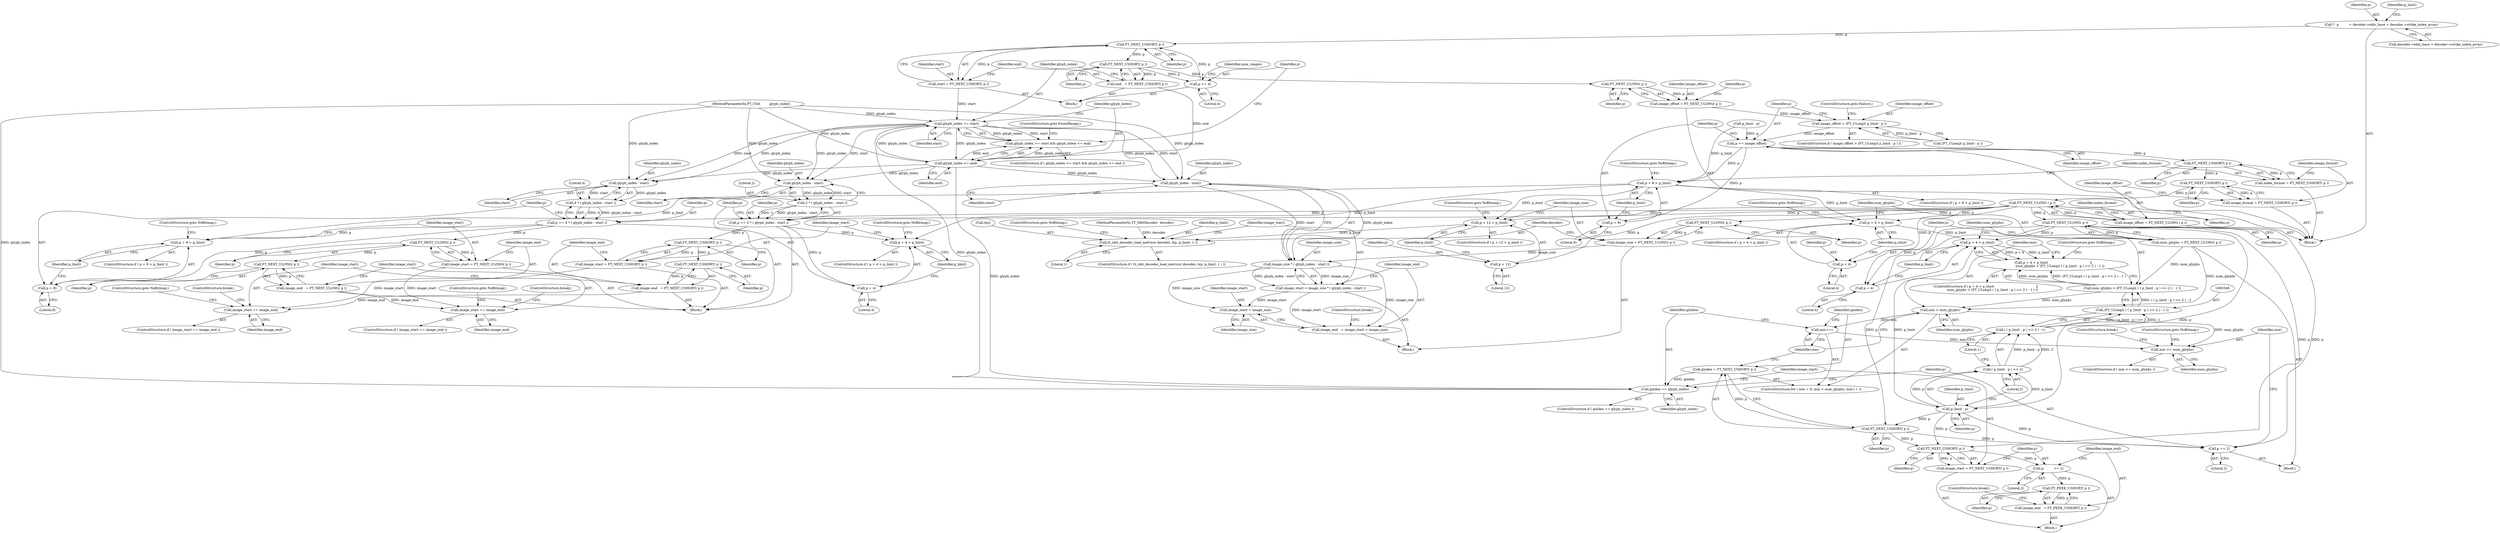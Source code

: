 digraph "0_savannah_f0292bb9920aa1dbfed5f53861e7c7a89b35833a@integer" {
"1000120" [label="(Call,*  p          = decoder->eblc_base + decoder->strike_index_array)"];
"1000163" [label="(Call,FT_NEXT_USHORT( p ))"];
"1000161" [label="(Call,start = FT_NEXT_USHORT( p ))"];
"1000171" [label="(Call,glyph_index >= start)"];
"1000170" [label="(Call,glyph_index >= start && glyph_index <= end)"];
"1000174" [label="(Call,glyph_index <= end)"];
"1000235" [label="(Call,glyph_index - start)"];
"1000233" [label="(Call,4 * ( glyph_index - start ))"];
"1000231" [label="(Call,p += 4 * ( glyph_index - start ))"];
"1000239" [label="(Call,p + 8 > p_limit)"];
"1000240" [label="(Call,p + 8)"];
"1000247" [label="(Call,FT_NEXT_ULONG( p ))"];
"1000245" [label="(Call,image_start = FT_NEXT_ULONG( p ))"];
"1000254" [label="(Call,image_start == image_end)"];
"1000251" [label="(Call,FT_NEXT_ULONG( p ))"];
"1000249" [label="(Call,image_end   = FT_NEXT_ULONG( p ))"];
"1000285" [label="(Call,glyph_index - start)"];
"1000283" [label="(Call,image_size * ( glyph_index - start ))"];
"1000281" [label="(Call,image_start = image_size * ( glyph_index - start ))"];
"1000288" [label="(Call,image_end   = image_start + image_size)"];
"1000290" [label="(Call,image_start + image_size)"];
"1000299" [label="(Call,glyph_index - start)"];
"1000297" [label="(Call,2 * ( glyph_index - start ))"];
"1000295" [label="(Call,p += 2 * ( glyph_index - start ))"];
"1000303" [label="(Call,p + 4 > p_limit)"];
"1000304" [label="(Call,p + 4)"];
"1000311" [label="(Call,FT_NEXT_USHORT( p ))"];
"1000309" [label="(Call,image_start = FT_NEXT_USHORT( p ))"];
"1000318" [label="(Call,image_start == image_end)"];
"1000315" [label="(Call,FT_NEXT_USHORT( p ))"];
"1000313" [label="(Call,image_end   = FT_NEXT_USHORT( p ))"];
"1000372" [label="(Call,gindex == glyph_index)"];
"1000167" [label="(Call,FT_NEXT_USHORT( p ))"];
"1000165" [label="(Call,end   = FT_NEXT_USHORT( p ))"];
"1000178" [label="(Call,p += 4)"];
"1000185" [label="(Call,FT_NEXT_ULONG( p ))"];
"1000183" [label="(Call,image_offset = FT_NEXT_ULONG( p ))"];
"1000197" [label="(Call,image_offset > (FT_ULong)( p_limit - p ))"];
"1000205" [label="(Call,p += image_offset)"];
"1000209" [label="(Call,p + 8 > p_limit)"];
"1000263" [label="(Call,p + 12 > p_limit)"];
"1000274" [label="(Call,tt_sbit_decoder_load_metrics( decoder, &p, p_limit, 1 ))"];
"1000328" [label="(Call,p + 4 > p_limit)"];
"1000340" [label="(Call,p + 4 > p_limit)"];
"1000339" [label="(Call,p + 4 > p_limit                                         ||\n             num_glyphs > (FT_ULong)( ( ( p_limit - p ) >> 2 ) - 1 ))"];
"1000351" [label="(Call,p_limit - p)"];
"1000350" [label="(Call,( p_limit - p ) >> 2)"];
"1000349" [label="(Call,( ( p_limit - p ) >> 2 ) - 1)"];
"1000347" [label="(Call,(FT_ULong)( ( ( p_limit - p ) >> 2 ) - 1 ))"];
"1000345" [label="(Call,num_glyphs > (FT_ULong)( ( ( p_limit - p ) >> 2 ) - 1 ))"];
"1000361" [label="(Call,mm < num_glyphs)"];
"1000364" [label="(Call,mm++)"];
"1000392" [label="(Call,mm >= num_glyphs)"];
"1000369" [label="(Call,FT_NEXT_USHORT( p ))"];
"1000367" [label="(Call,gindex = FT_NEXT_USHORT( p ))"];
"1000378" [label="(Call,FT_NEXT_USHORT( p ))"];
"1000376" [label="(Call,image_start = FT_NEXT_USHORT( p ))"];
"1000380" [label="(Call,p          += 2)"];
"1000385" [label="(Call,FT_PEEK_USHORT( p ))"];
"1000383" [label="(Call,image_end   = FT_PEEK_USHORT( p ))"];
"1000388" [label="(Call,p += 2)"];
"1000210" [label="(Call,p + 8)"];
"1000217" [label="(Call,FT_NEXT_USHORT( p ))"];
"1000215" [label="(Call,index_format = FT_NEXT_USHORT( p ))"];
"1000221" [label="(Call,FT_NEXT_USHORT( p ))"];
"1000219" [label="(Call,image_format = FT_NEXT_USHORT( p ))"];
"1000225" [label="(Call,FT_NEXT_ULONG ( p ))"];
"1000223" [label="(Call,image_offset = FT_NEXT_ULONG ( p ))"];
"1000264" [label="(Call,p + 12)"];
"1000271" [label="(Call,FT_NEXT_ULONG( p ))"];
"1000269" [label="(Call,image_size = FT_NEXT_ULONG( p ))"];
"1000329" [label="(Call,p + 4)"];
"1000336" [label="(Call,FT_NEXT_ULONG( p ))"];
"1000334" [label="(Call,num_glyphs = FT_NEXT_ULONG( p ))"];
"1000341" [label="(Call,p + 4)"];
"1000334" [label="(Call,num_glyphs = FT_NEXT_ULONG( p ))"];
"1000219" [label="(Call,image_format = FT_NEXT_USHORT( p ))"];
"1000253" [label="(ControlStructure,if ( image_start == image_end ))"];
"1000389" [label="(Identifier,p)"];
"1000264" [label="(Call,p + 12)"];
"1000211" [label="(Identifier,p)"];
"1000246" [label="(Identifier,image_start)"];
"1000336" [label="(Call,FT_NEXT_ULONG( p ))"];
"1000251" [label="(Call,FT_NEXT_ULONG( p ))"];
"1000243" [label="(Identifier,p_limit)"];
"1000293" [label="(ControlStructure,break;)"];
"1000339" [label="(Call,p + 4 > p_limit                                         ||\n             num_glyphs > (FT_ULong)( ( ( p_limit - p ) >> 2 ) - 1 ))"];
"1000216" [label="(Identifier,index_format)"];
"1000160" [label="(Block,)"];
"1000208" [label="(ControlStructure,if ( p + 8 > p_limit ))"];
"1000298" [label="(Literal,2)"];
"1000392" [label="(Call,mm >= num_glyphs)"];
"1000333" [label="(ControlStructure,goto NoBitmap;)"];
"1000167" [label="(Call,FT_NEXT_USHORT( p ))"];
"1000201" [label="(Call,p_limit - p)"];
"1000263" [label="(Call,p + 12 > p_limit)"];
"1000324" [label="(Block,)"];
"1000224" [label="(Identifier,image_offset)"];
"1000210" [label="(Call,p + 8)"];
"1000309" [label="(Call,image_start = FT_NEXT_USHORT( p ))"];
"1000296" [label="(Identifier,p)"];
"1000371" [label="(ControlStructure,if ( gindex == glyph_index ))"];
"1000289" [label="(Identifier,image_end)"];
"1000270" [label="(Identifier,image_size)"];
"1000346" [label="(Identifier,num_glyphs)"];
"1000390" [label="(Literal,2)"];
"1000174" [label="(Call,glyph_index <= end)"];
"1000315" [label="(Call,FT_NEXT_USHORT( p ))"];
"1000378" [label="(Call,FT_NEXT_USHORT( p ))"];
"1000302" [label="(ControlStructure,if ( p + 4 > p_limit ))"];
"1000284" [label="(Identifier,image_size)"];
"1000209" [label="(Call,p + 8 > p_limit)"];
"1000332" [label="(Identifier,p_limit)"];
"1000272" [label="(Identifier,p)"];
"1000177" [label="(ControlStructure,goto FoundRange;)"];
"1000231" [label="(Call,p += 4 * ( glyph_index - start ))"];
"1000225" [label="(Call,FT_NEXT_ULONG ( p ))"];
"1000285" [label="(Call,glyph_index - start)"];
"1000361" [label="(Call,mm < num_glyphs)"];
"1000331" [label="(Literal,4)"];
"1000342" [label="(Identifier,p)"];
"1000257" [label="(ControlStructure,goto NoBitmap;)"];
"1000343" [label="(Literal,4)"];
"1000338" [label="(ControlStructure,if ( p + 4 > p_limit                                         ||\n             num_glyphs > (FT_ULong)( ( ( p_limit - p ) >> 2 ) - 1 ) ))"];
"1000250" [label="(Identifier,image_end)"];
"1000179" [label="(Identifier,p)"];
"1000290" [label="(Call,image_start + image_size)"];
"1000357" [label="(ControlStructure,for ( mm = 0; mm < num_glyphs; mm++ ))"];
"1000306" [label="(Literal,4)"];
"1000388" [label="(Call,p += 2)"];
"1000322" [label="(ControlStructure,break;)"];
"1000291" [label="(Identifier,image_start)"];
"1000269" [label="(Call,image_size = FT_NEXT_ULONG( p ))"];
"1000118" [label="(Block,)"];
"1000369" [label="(Call,FT_NEXT_USHORT( p ))"];
"1000297" [label="(Call,2 * ( glyph_index - start ))"];
"1000311" [label="(Call,FT_NEXT_USHORT( p ))"];
"1000317" [label="(ControlStructure,if ( image_start == image_end ))"];
"1000169" [label="(ControlStructure,if ( glyph_index >= start && glyph_index <= end ))"];
"1000381" [label="(Identifier,p)"];
"1000374" [label="(Identifier,glyph_index)"];
"1000235" [label="(Call,glyph_index - start)"];
"1000387" [label="(ControlStructure,break;)"];
"1000368" [label="(Identifier,gindex)"];
"1000212" [label="(Literal,8)"];
"1000172" [label="(Identifier,glyph_index)"];
"1000345" [label="(Call,num_glyphs > (FT_ULong)( ( ( p_limit - p ) >> 2 ) - 1 ))"];
"1000120" [label="(Call,*  p          = decoder->eblc_base + decoder->strike_index_array)"];
"1000283" [label="(Call,image_size * ( glyph_index - start ))"];
"1000288" [label="(Call,image_end   = image_start + image_size)"];
"1000394" [label="(Identifier,num_glyphs)"];
"1000312" [label="(Identifier,p)"];
"1000115" [label="(MethodParameterIn,FT_UInt         glyph_index)"];
"1000276" [label="(Call,&p)"];
"1000173" [label="(Identifier,start)"];
"1000206" [label="(Identifier,p)"];
"1000226" [label="(Identifier,p)"];
"1000186" [label="(Identifier,p)"];
"1000280" [label="(ControlStructure,goto NoBitmap;)"];
"1000176" [label="(Identifier,end)"];
"1000352" [label="(Identifier,p_limit)"];
"1000301" [label="(Identifier,start)"];
"1000287" [label="(Identifier,start)"];
"1000382" [label="(Literal,2)"];
"1000166" [label="(Identifier,end)"];
"1000248" [label="(Identifier,p)"];
"1000354" [label="(Literal,2)"];
"1000370" [label="(Identifier,p)"];
"1000299" [label="(Call,glyph_index - start)"];
"1000376" [label="(Call,image_start = FT_NEXT_USHORT( p ))"];
"1000184" [label="(Identifier,image_offset)"];
"1000318" [label="(Call,image_start == image_end)"];
"1000275" [label="(Identifier,decoder)"];
"1000205" [label="(Call,p += image_offset)"];
"1000351" [label="(Call,p_limit - p)"];
"1000121" [label="(Identifier,p)"];
"1000197" [label="(Call,image_offset > (FT_ULong)( p_limit - p ))"];
"1000305" [label="(Identifier,p)"];
"1000214" [label="(ControlStructure,goto NoBitmap;)"];
"1000353" [label="(Identifier,p)"];
"1000367" [label="(Call,gindex = FT_NEXT_USHORT( p ))"];
"1000335" [label="(Identifier,num_glyphs)"];
"1000385" [label="(Call,FT_PEEK_USHORT( p ))"];
"1000314" [label="(Identifier,image_end)"];
"1000255" [label="(Identifier,image_start)"];
"1000217" [label="(Call,FT_NEXT_USHORT( p ))"];
"1000183" [label="(Call,image_offset = FT_NEXT_ULONG( p ))"];
"1000267" [label="(Identifier,p_limit)"];
"1000274" [label="(Call,tt_sbit_decoder_load_metrics( decoder, &p, p_limit, 1 ))"];
"1000232" [label="(Identifier,p)"];
"1000350" [label="(Call,( p_limit - p ) >> 2)"];
"1000271" [label="(Call,FT_NEXT_ULONG( p ))"];
"1000310" [label="(Identifier,image_start)"];
"1000254" [label="(Call,image_start == image_end)"];
"1000165" [label="(Call,end   = FT_NEXT_USHORT( p ))"];
"1000282" [label="(Identifier,image_start)"];
"1000295" [label="(Call,p += 2 * ( glyph_index - start ))"];
"1000286" [label="(Identifier,glyph_index)"];
"1000300" [label="(Identifier,glyph_index)"];
"1000320" [label="(Identifier,image_end)"];
"1000307" [label="(Identifier,p_limit)"];
"1000244" [label="(ControlStructure,goto NoBitmap;)"];
"1000159" [label="(Identifier,num_ranges)"];
"1000162" [label="(Identifier,start)"];
"1000266" [label="(Literal,12)"];
"1000328" [label="(Call,p + 4 > p_limit)"];
"1000379" [label="(Identifier,p)"];
"1000363" [label="(Identifier,num_glyphs)"];
"1000273" [label="(ControlStructure,if ( tt_sbit_decoder_load_metrics( decoder, &p, p_limit, 1 ) ))"];
"1000281" [label="(Call,image_start = image_size * ( glyph_index - start ))"];
"1000171" [label="(Call,glyph_index >= start)"];
"1000122" [label="(Call,decoder->eblc_base + decoder->strike_index_array)"];
"1000247" [label="(Call,FT_NEXT_ULONG( p ))"];
"1000380" [label="(Call,p          += 2)"];
"1000240" [label="(Call,p + 8)"];
"1000237" [label="(Identifier,start)"];
"1000303" [label="(Call,p + 4 > p_limit)"];
"1000260" [label="(Block,)"];
"1000292" [label="(Identifier,image_size)"];
"1000313" [label="(Call,image_end   = FT_NEXT_USHORT( p ))"];
"1000215" [label="(Call,index_format = FT_NEXT_USHORT( p ))"];
"1000242" [label="(Literal,8)"];
"1000252" [label="(Identifier,p)"];
"1000384" [label="(Identifier,image_end)"];
"1000308" [label="(ControlStructure,goto NoBitmap;)"];
"1000168" [label="(Identifier,p)"];
"1000222" [label="(Identifier,p)"];
"1000355" [label="(Literal,1)"];
"1000373" [label="(Identifier,gindex)"];
"1000340" [label="(Call,p + 4 > p_limit)"];
"1000344" [label="(Identifier,p_limit)"];
"1000372" [label="(Call,gindex == glyph_index)"];
"1000319" [label="(Identifier,image_start)"];
"1000327" [label="(ControlStructure,if ( p + 4 > p_limit ))"];
"1000393" [label="(Identifier,mm)"];
"1000164" [label="(Identifier,p)"];
"1000204" [label="(ControlStructure,goto Failure;)"];
"1000377" [label="(Identifier,image_start)"];
"1000396" [label="(ControlStructure,break;)"];
"1000239" [label="(Call,p + 8 > p_limit)"];
"1000221" [label="(Call,FT_NEXT_USHORT( p ))"];
"1000316" [label="(Identifier,p)"];
"1000347" [label="(Call,(FT_ULong)( ( ( p_limit - p ) >> 2 ) - 1 ))"];
"1000362" [label="(Identifier,mm)"];
"1000199" [label="(Call,(FT_ULong)( p_limit - p ))"];
"1000341" [label="(Call,p + 4)"];
"1000386" [label="(Identifier,p)"];
"1000218" [label="(Identifier,p)"];
"1000213" [label="(Identifier,p_limit)"];
"1000170" [label="(Call,glyph_index >= start && glyph_index <= end)"];
"1000175" [label="(Identifier,glyph_index)"];
"1000321" [label="(ControlStructure,goto NoBitmap;)"];
"1000161" [label="(Call,start = FT_NEXT_USHORT( p ))"];
"1000207" [label="(Identifier,image_offset)"];
"1000163" [label="(Call,FT_NEXT_USHORT( p ))"];
"1000114" [label="(MethodParameterIn,TT_SBitDecoder  decoder)"];
"1000265" [label="(Identifier,p)"];
"1000245" [label="(Call,image_start = FT_NEXT_ULONG( p ))"];
"1000268" [label="(ControlStructure,goto NoBitmap;)"];
"1000349" [label="(Call,( ( p_limit - p ) >> 2 ) - 1)"];
"1000356" [label="(ControlStructure,goto NoBitmap;)"];
"1000258" [label="(ControlStructure,break;)"];
"1000262" [label="(ControlStructure,if ( p + 12 > p_limit ))"];
"1000364" [label="(Call,mm++)"];
"1000395" [label="(ControlStructure,goto NoBitmap;)"];
"1000180" [label="(Literal,4)"];
"1000256" [label="(Identifier,image_end)"];
"1000241" [label="(Identifier,p)"];
"1000220" [label="(Identifier,image_format)"];
"1000185" [label="(Call,FT_NEXT_ULONG( p ))"];
"1000236" [label="(Identifier,glyph_index)"];
"1000198" [label="(Identifier,image_offset)"];
"1000233" [label="(Call,4 * ( glyph_index - start ))"];
"1000391" [label="(ControlStructure,if ( mm >= num_glyphs ))"];
"1000383" [label="(Call,image_end   = FT_PEEK_USHORT( p ))"];
"1000304" [label="(Call,p + 4)"];
"1000188" [label="(Identifier,p)"];
"1000196" [label="(ControlStructure,if ( image_offset > (FT_ULong)( p_limit - p ) ))"];
"1000228" [label="(Identifier,index_format)"];
"1000223" [label="(Call,image_offset = FT_NEXT_ULONG ( p ))"];
"1000329" [label="(Call,p + 4)"];
"1000365" [label="(Identifier,mm)"];
"1000330" [label="(Identifier,p)"];
"1000178" [label="(Call,p += 4)"];
"1000375" [label="(Block,)"];
"1000238" [label="(ControlStructure,if ( p + 8 > p_limit ))"];
"1000278" [label="(Identifier,p_limit)"];
"1000131" [label="(Identifier,p_limit)"];
"1000234" [label="(Literal,4)"];
"1000279" [label="(Literal,1)"];
"1000337" [label="(Identifier,p)"];
"1000249" [label="(Call,image_end   = FT_NEXT_ULONG( p ))"];
"1000229" [label="(Block,)"];
"1000120" -> "1000118"  [label="AST: "];
"1000120" -> "1000122"  [label="CFG: "];
"1000121" -> "1000120"  [label="AST: "];
"1000122" -> "1000120"  [label="AST: "];
"1000131" -> "1000120"  [label="CFG: "];
"1000120" -> "1000163"  [label="DDG: p"];
"1000163" -> "1000161"  [label="AST: "];
"1000163" -> "1000164"  [label="CFG: "];
"1000164" -> "1000163"  [label="AST: "];
"1000161" -> "1000163"  [label="CFG: "];
"1000163" -> "1000161"  [label="DDG: p"];
"1000178" -> "1000163"  [label="DDG: p"];
"1000163" -> "1000167"  [label="DDG: p"];
"1000161" -> "1000160"  [label="AST: "];
"1000162" -> "1000161"  [label="AST: "];
"1000166" -> "1000161"  [label="CFG: "];
"1000161" -> "1000171"  [label="DDG: start"];
"1000171" -> "1000170"  [label="AST: "];
"1000171" -> "1000173"  [label="CFG: "];
"1000172" -> "1000171"  [label="AST: "];
"1000173" -> "1000171"  [label="AST: "];
"1000175" -> "1000171"  [label="CFG: "];
"1000170" -> "1000171"  [label="CFG: "];
"1000171" -> "1000170"  [label="DDG: glyph_index"];
"1000171" -> "1000170"  [label="DDG: start"];
"1000174" -> "1000171"  [label="DDG: glyph_index"];
"1000115" -> "1000171"  [label="DDG: glyph_index"];
"1000171" -> "1000174"  [label="DDG: glyph_index"];
"1000171" -> "1000235"  [label="DDG: glyph_index"];
"1000171" -> "1000235"  [label="DDG: start"];
"1000171" -> "1000285"  [label="DDG: glyph_index"];
"1000171" -> "1000285"  [label="DDG: start"];
"1000171" -> "1000299"  [label="DDG: glyph_index"];
"1000171" -> "1000299"  [label="DDG: start"];
"1000171" -> "1000372"  [label="DDG: glyph_index"];
"1000170" -> "1000169"  [label="AST: "];
"1000170" -> "1000174"  [label="CFG: "];
"1000174" -> "1000170"  [label="AST: "];
"1000177" -> "1000170"  [label="CFG: "];
"1000179" -> "1000170"  [label="CFG: "];
"1000174" -> "1000170"  [label="DDG: glyph_index"];
"1000174" -> "1000170"  [label="DDG: end"];
"1000174" -> "1000176"  [label="CFG: "];
"1000175" -> "1000174"  [label="AST: "];
"1000176" -> "1000174"  [label="AST: "];
"1000115" -> "1000174"  [label="DDG: glyph_index"];
"1000165" -> "1000174"  [label="DDG: end"];
"1000174" -> "1000235"  [label="DDG: glyph_index"];
"1000174" -> "1000285"  [label="DDG: glyph_index"];
"1000174" -> "1000299"  [label="DDG: glyph_index"];
"1000174" -> "1000372"  [label="DDG: glyph_index"];
"1000235" -> "1000233"  [label="AST: "];
"1000235" -> "1000237"  [label="CFG: "];
"1000236" -> "1000235"  [label="AST: "];
"1000237" -> "1000235"  [label="AST: "];
"1000233" -> "1000235"  [label="CFG: "];
"1000235" -> "1000233"  [label="DDG: glyph_index"];
"1000235" -> "1000233"  [label="DDG: start"];
"1000115" -> "1000235"  [label="DDG: glyph_index"];
"1000233" -> "1000231"  [label="AST: "];
"1000234" -> "1000233"  [label="AST: "];
"1000231" -> "1000233"  [label="CFG: "];
"1000233" -> "1000231"  [label="DDG: 4"];
"1000233" -> "1000231"  [label="DDG: glyph_index - start"];
"1000231" -> "1000229"  [label="AST: "];
"1000232" -> "1000231"  [label="AST: "];
"1000241" -> "1000231"  [label="CFG: "];
"1000225" -> "1000231"  [label="DDG: p"];
"1000231" -> "1000239"  [label="DDG: p"];
"1000231" -> "1000240"  [label="DDG: p"];
"1000231" -> "1000247"  [label="DDG: p"];
"1000239" -> "1000238"  [label="AST: "];
"1000239" -> "1000243"  [label="CFG: "];
"1000240" -> "1000239"  [label="AST: "];
"1000243" -> "1000239"  [label="AST: "];
"1000244" -> "1000239"  [label="CFG: "];
"1000246" -> "1000239"  [label="CFG: "];
"1000209" -> "1000239"  [label="DDG: p_limit"];
"1000240" -> "1000242"  [label="CFG: "];
"1000241" -> "1000240"  [label="AST: "];
"1000242" -> "1000240"  [label="AST: "];
"1000243" -> "1000240"  [label="CFG: "];
"1000247" -> "1000245"  [label="AST: "];
"1000247" -> "1000248"  [label="CFG: "];
"1000248" -> "1000247"  [label="AST: "];
"1000245" -> "1000247"  [label="CFG: "];
"1000247" -> "1000245"  [label="DDG: p"];
"1000247" -> "1000251"  [label="DDG: p"];
"1000245" -> "1000229"  [label="AST: "];
"1000246" -> "1000245"  [label="AST: "];
"1000250" -> "1000245"  [label="CFG: "];
"1000245" -> "1000254"  [label="DDG: image_start"];
"1000254" -> "1000253"  [label="AST: "];
"1000254" -> "1000256"  [label="CFG: "];
"1000255" -> "1000254"  [label="AST: "];
"1000256" -> "1000254"  [label="AST: "];
"1000257" -> "1000254"  [label="CFG: "];
"1000258" -> "1000254"  [label="CFG: "];
"1000249" -> "1000254"  [label="DDG: image_end"];
"1000251" -> "1000249"  [label="AST: "];
"1000251" -> "1000252"  [label="CFG: "];
"1000252" -> "1000251"  [label="AST: "];
"1000249" -> "1000251"  [label="CFG: "];
"1000251" -> "1000249"  [label="DDG: p"];
"1000249" -> "1000229"  [label="AST: "];
"1000250" -> "1000249"  [label="AST: "];
"1000255" -> "1000249"  [label="CFG: "];
"1000285" -> "1000283"  [label="AST: "];
"1000285" -> "1000287"  [label="CFG: "];
"1000286" -> "1000285"  [label="AST: "];
"1000287" -> "1000285"  [label="AST: "];
"1000283" -> "1000285"  [label="CFG: "];
"1000285" -> "1000283"  [label="DDG: glyph_index"];
"1000285" -> "1000283"  [label="DDG: start"];
"1000115" -> "1000285"  [label="DDG: glyph_index"];
"1000283" -> "1000281"  [label="AST: "];
"1000284" -> "1000283"  [label="AST: "];
"1000281" -> "1000283"  [label="CFG: "];
"1000283" -> "1000281"  [label="DDG: image_size"];
"1000283" -> "1000281"  [label="DDG: glyph_index - start"];
"1000269" -> "1000283"  [label="DDG: image_size"];
"1000283" -> "1000288"  [label="DDG: image_size"];
"1000283" -> "1000290"  [label="DDG: image_size"];
"1000281" -> "1000260"  [label="AST: "];
"1000282" -> "1000281"  [label="AST: "];
"1000289" -> "1000281"  [label="CFG: "];
"1000281" -> "1000288"  [label="DDG: image_start"];
"1000281" -> "1000290"  [label="DDG: image_start"];
"1000288" -> "1000260"  [label="AST: "];
"1000288" -> "1000290"  [label="CFG: "];
"1000289" -> "1000288"  [label="AST: "];
"1000290" -> "1000288"  [label="AST: "];
"1000293" -> "1000288"  [label="CFG: "];
"1000290" -> "1000292"  [label="CFG: "];
"1000291" -> "1000290"  [label="AST: "];
"1000292" -> "1000290"  [label="AST: "];
"1000299" -> "1000297"  [label="AST: "];
"1000299" -> "1000301"  [label="CFG: "];
"1000300" -> "1000299"  [label="AST: "];
"1000301" -> "1000299"  [label="AST: "];
"1000297" -> "1000299"  [label="CFG: "];
"1000299" -> "1000297"  [label="DDG: glyph_index"];
"1000299" -> "1000297"  [label="DDG: start"];
"1000115" -> "1000299"  [label="DDG: glyph_index"];
"1000297" -> "1000295"  [label="AST: "];
"1000298" -> "1000297"  [label="AST: "];
"1000295" -> "1000297"  [label="CFG: "];
"1000297" -> "1000295"  [label="DDG: 2"];
"1000297" -> "1000295"  [label="DDG: glyph_index - start"];
"1000295" -> "1000229"  [label="AST: "];
"1000296" -> "1000295"  [label="AST: "];
"1000305" -> "1000295"  [label="CFG: "];
"1000225" -> "1000295"  [label="DDG: p"];
"1000295" -> "1000303"  [label="DDG: p"];
"1000295" -> "1000304"  [label="DDG: p"];
"1000295" -> "1000311"  [label="DDG: p"];
"1000303" -> "1000302"  [label="AST: "];
"1000303" -> "1000307"  [label="CFG: "];
"1000304" -> "1000303"  [label="AST: "];
"1000307" -> "1000303"  [label="AST: "];
"1000308" -> "1000303"  [label="CFG: "];
"1000310" -> "1000303"  [label="CFG: "];
"1000209" -> "1000303"  [label="DDG: p_limit"];
"1000304" -> "1000306"  [label="CFG: "];
"1000305" -> "1000304"  [label="AST: "];
"1000306" -> "1000304"  [label="AST: "];
"1000307" -> "1000304"  [label="CFG: "];
"1000311" -> "1000309"  [label="AST: "];
"1000311" -> "1000312"  [label="CFG: "];
"1000312" -> "1000311"  [label="AST: "];
"1000309" -> "1000311"  [label="CFG: "];
"1000311" -> "1000309"  [label="DDG: p"];
"1000311" -> "1000315"  [label="DDG: p"];
"1000309" -> "1000229"  [label="AST: "];
"1000310" -> "1000309"  [label="AST: "];
"1000314" -> "1000309"  [label="CFG: "];
"1000309" -> "1000318"  [label="DDG: image_start"];
"1000318" -> "1000317"  [label="AST: "];
"1000318" -> "1000320"  [label="CFG: "];
"1000319" -> "1000318"  [label="AST: "];
"1000320" -> "1000318"  [label="AST: "];
"1000321" -> "1000318"  [label="CFG: "];
"1000322" -> "1000318"  [label="CFG: "];
"1000313" -> "1000318"  [label="DDG: image_end"];
"1000315" -> "1000313"  [label="AST: "];
"1000315" -> "1000316"  [label="CFG: "];
"1000316" -> "1000315"  [label="AST: "];
"1000313" -> "1000315"  [label="CFG: "];
"1000315" -> "1000313"  [label="DDG: p"];
"1000313" -> "1000229"  [label="AST: "];
"1000314" -> "1000313"  [label="AST: "];
"1000319" -> "1000313"  [label="CFG: "];
"1000372" -> "1000371"  [label="AST: "];
"1000372" -> "1000374"  [label="CFG: "];
"1000373" -> "1000372"  [label="AST: "];
"1000374" -> "1000372"  [label="AST: "];
"1000377" -> "1000372"  [label="CFG: "];
"1000389" -> "1000372"  [label="CFG: "];
"1000367" -> "1000372"  [label="DDG: gindex"];
"1000115" -> "1000372"  [label="DDG: glyph_index"];
"1000167" -> "1000165"  [label="AST: "];
"1000167" -> "1000168"  [label="CFG: "];
"1000168" -> "1000167"  [label="AST: "];
"1000165" -> "1000167"  [label="CFG: "];
"1000167" -> "1000165"  [label="DDG: p"];
"1000167" -> "1000178"  [label="DDG: p"];
"1000167" -> "1000185"  [label="DDG: p"];
"1000165" -> "1000160"  [label="AST: "];
"1000166" -> "1000165"  [label="AST: "];
"1000172" -> "1000165"  [label="CFG: "];
"1000178" -> "1000160"  [label="AST: "];
"1000178" -> "1000180"  [label="CFG: "];
"1000179" -> "1000178"  [label="AST: "];
"1000180" -> "1000178"  [label="AST: "];
"1000159" -> "1000178"  [label="CFG: "];
"1000185" -> "1000183"  [label="AST: "];
"1000185" -> "1000186"  [label="CFG: "];
"1000186" -> "1000185"  [label="AST: "];
"1000183" -> "1000185"  [label="CFG: "];
"1000185" -> "1000183"  [label="DDG: p"];
"1000183" -> "1000118"  [label="AST: "];
"1000184" -> "1000183"  [label="AST: "];
"1000188" -> "1000183"  [label="CFG: "];
"1000183" -> "1000197"  [label="DDG: image_offset"];
"1000197" -> "1000196"  [label="AST: "];
"1000197" -> "1000199"  [label="CFG: "];
"1000198" -> "1000197"  [label="AST: "];
"1000199" -> "1000197"  [label="AST: "];
"1000204" -> "1000197"  [label="CFG: "];
"1000206" -> "1000197"  [label="CFG: "];
"1000199" -> "1000197"  [label="DDG: p_limit - p"];
"1000197" -> "1000205"  [label="DDG: image_offset"];
"1000205" -> "1000118"  [label="AST: "];
"1000205" -> "1000207"  [label="CFG: "];
"1000206" -> "1000205"  [label="AST: "];
"1000207" -> "1000205"  [label="AST: "];
"1000211" -> "1000205"  [label="CFG: "];
"1000201" -> "1000205"  [label="DDG: p"];
"1000205" -> "1000209"  [label="DDG: p"];
"1000205" -> "1000210"  [label="DDG: p"];
"1000205" -> "1000217"  [label="DDG: p"];
"1000209" -> "1000208"  [label="AST: "];
"1000209" -> "1000213"  [label="CFG: "];
"1000210" -> "1000209"  [label="AST: "];
"1000213" -> "1000209"  [label="AST: "];
"1000214" -> "1000209"  [label="CFG: "];
"1000216" -> "1000209"  [label="CFG: "];
"1000201" -> "1000209"  [label="DDG: p_limit"];
"1000209" -> "1000263"  [label="DDG: p_limit"];
"1000209" -> "1000328"  [label="DDG: p_limit"];
"1000263" -> "1000262"  [label="AST: "];
"1000263" -> "1000267"  [label="CFG: "];
"1000264" -> "1000263"  [label="AST: "];
"1000267" -> "1000263"  [label="AST: "];
"1000268" -> "1000263"  [label="CFG: "];
"1000270" -> "1000263"  [label="CFG: "];
"1000225" -> "1000263"  [label="DDG: p"];
"1000263" -> "1000274"  [label="DDG: p_limit"];
"1000274" -> "1000273"  [label="AST: "];
"1000274" -> "1000279"  [label="CFG: "];
"1000275" -> "1000274"  [label="AST: "];
"1000276" -> "1000274"  [label="AST: "];
"1000278" -> "1000274"  [label="AST: "];
"1000279" -> "1000274"  [label="AST: "];
"1000280" -> "1000274"  [label="CFG: "];
"1000282" -> "1000274"  [label="CFG: "];
"1000114" -> "1000274"  [label="DDG: decoder"];
"1000328" -> "1000327"  [label="AST: "];
"1000328" -> "1000332"  [label="CFG: "];
"1000329" -> "1000328"  [label="AST: "];
"1000332" -> "1000328"  [label="AST: "];
"1000333" -> "1000328"  [label="CFG: "];
"1000335" -> "1000328"  [label="CFG: "];
"1000225" -> "1000328"  [label="DDG: p"];
"1000328" -> "1000340"  [label="DDG: p_limit"];
"1000340" -> "1000339"  [label="AST: "];
"1000340" -> "1000344"  [label="CFG: "];
"1000341" -> "1000340"  [label="AST: "];
"1000344" -> "1000340"  [label="AST: "];
"1000346" -> "1000340"  [label="CFG: "];
"1000339" -> "1000340"  [label="CFG: "];
"1000340" -> "1000339"  [label="DDG: p + 4"];
"1000340" -> "1000339"  [label="DDG: p_limit"];
"1000336" -> "1000340"  [label="DDG: p"];
"1000340" -> "1000351"  [label="DDG: p_limit"];
"1000339" -> "1000338"  [label="AST: "];
"1000339" -> "1000345"  [label="CFG: "];
"1000345" -> "1000339"  [label="AST: "];
"1000356" -> "1000339"  [label="CFG: "];
"1000362" -> "1000339"  [label="CFG: "];
"1000345" -> "1000339"  [label="DDG: num_glyphs"];
"1000345" -> "1000339"  [label="DDG: (FT_ULong)( ( ( p_limit - p ) >> 2 ) - 1 )"];
"1000351" -> "1000350"  [label="AST: "];
"1000351" -> "1000353"  [label="CFG: "];
"1000352" -> "1000351"  [label="AST: "];
"1000353" -> "1000351"  [label="AST: "];
"1000354" -> "1000351"  [label="CFG: "];
"1000351" -> "1000350"  [label="DDG: p_limit"];
"1000351" -> "1000350"  [label="DDG: p"];
"1000336" -> "1000351"  [label="DDG: p"];
"1000351" -> "1000369"  [label="DDG: p"];
"1000351" -> "1000378"  [label="DDG: p"];
"1000351" -> "1000388"  [label="DDG: p"];
"1000350" -> "1000349"  [label="AST: "];
"1000350" -> "1000354"  [label="CFG: "];
"1000354" -> "1000350"  [label="AST: "];
"1000355" -> "1000350"  [label="CFG: "];
"1000350" -> "1000349"  [label="DDG: p_limit - p"];
"1000350" -> "1000349"  [label="DDG: 2"];
"1000349" -> "1000347"  [label="AST: "];
"1000349" -> "1000355"  [label="CFG: "];
"1000355" -> "1000349"  [label="AST: "];
"1000347" -> "1000349"  [label="CFG: "];
"1000349" -> "1000347"  [label="DDG: ( p_limit - p ) >> 2"];
"1000349" -> "1000347"  [label="DDG: 1"];
"1000347" -> "1000345"  [label="AST: "];
"1000348" -> "1000347"  [label="AST: "];
"1000345" -> "1000347"  [label="CFG: "];
"1000347" -> "1000345"  [label="DDG: ( ( p_limit - p ) >> 2 ) - 1"];
"1000346" -> "1000345"  [label="AST: "];
"1000334" -> "1000345"  [label="DDG: num_glyphs"];
"1000345" -> "1000361"  [label="DDG: num_glyphs"];
"1000361" -> "1000357"  [label="AST: "];
"1000361" -> "1000363"  [label="CFG: "];
"1000362" -> "1000361"  [label="AST: "];
"1000363" -> "1000361"  [label="AST: "];
"1000365" -> "1000361"  [label="CFG: "];
"1000334" -> "1000361"  [label="DDG: num_glyphs"];
"1000361" -> "1000364"  [label="DDG: mm"];
"1000361" -> "1000392"  [label="DDG: num_glyphs"];
"1000364" -> "1000357"  [label="AST: "];
"1000364" -> "1000365"  [label="CFG: "];
"1000365" -> "1000364"  [label="AST: "];
"1000368" -> "1000364"  [label="CFG: "];
"1000373" -> "1000364"  [label="CFG: "];
"1000364" -> "1000392"  [label="DDG: mm"];
"1000392" -> "1000391"  [label="AST: "];
"1000392" -> "1000394"  [label="CFG: "];
"1000393" -> "1000392"  [label="AST: "];
"1000394" -> "1000392"  [label="AST: "];
"1000395" -> "1000392"  [label="CFG: "];
"1000396" -> "1000392"  [label="CFG: "];
"1000369" -> "1000367"  [label="AST: "];
"1000369" -> "1000370"  [label="CFG: "];
"1000370" -> "1000369"  [label="AST: "];
"1000367" -> "1000369"  [label="CFG: "];
"1000369" -> "1000367"  [label="DDG: p"];
"1000336" -> "1000369"  [label="DDG: p"];
"1000369" -> "1000378"  [label="DDG: p"];
"1000369" -> "1000388"  [label="DDG: p"];
"1000367" -> "1000357"  [label="AST: "];
"1000368" -> "1000367"  [label="AST: "];
"1000365" -> "1000367"  [label="CFG: "];
"1000378" -> "1000376"  [label="AST: "];
"1000378" -> "1000379"  [label="CFG: "];
"1000379" -> "1000378"  [label="AST: "];
"1000376" -> "1000378"  [label="CFG: "];
"1000378" -> "1000376"  [label="DDG: p"];
"1000336" -> "1000378"  [label="DDG: p"];
"1000378" -> "1000380"  [label="DDG: p"];
"1000376" -> "1000375"  [label="AST: "];
"1000377" -> "1000376"  [label="AST: "];
"1000381" -> "1000376"  [label="CFG: "];
"1000380" -> "1000375"  [label="AST: "];
"1000380" -> "1000382"  [label="CFG: "];
"1000381" -> "1000380"  [label="AST: "];
"1000382" -> "1000380"  [label="AST: "];
"1000384" -> "1000380"  [label="CFG: "];
"1000380" -> "1000385"  [label="DDG: p"];
"1000385" -> "1000383"  [label="AST: "];
"1000385" -> "1000386"  [label="CFG: "];
"1000386" -> "1000385"  [label="AST: "];
"1000383" -> "1000385"  [label="CFG: "];
"1000385" -> "1000383"  [label="DDG: p"];
"1000383" -> "1000375"  [label="AST: "];
"1000384" -> "1000383"  [label="AST: "];
"1000387" -> "1000383"  [label="CFG: "];
"1000388" -> "1000324"  [label="AST: "];
"1000388" -> "1000390"  [label="CFG: "];
"1000389" -> "1000388"  [label="AST: "];
"1000390" -> "1000388"  [label="AST: "];
"1000393" -> "1000388"  [label="CFG: "];
"1000336" -> "1000388"  [label="DDG: p"];
"1000210" -> "1000212"  [label="CFG: "];
"1000211" -> "1000210"  [label="AST: "];
"1000212" -> "1000210"  [label="AST: "];
"1000213" -> "1000210"  [label="CFG: "];
"1000217" -> "1000215"  [label="AST: "];
"1000217" -> "1000218"  [label="CFG: "];
"1000218" -> "1000217"  [label="AST: "];
"1000215" -> "1000217"  [label="CFG: "];
"1000217" -> "1000215"  [label="DDG: p"];
"1000217" -> "1000221"  [label="DDG: p"];
"1000215" -> "1000118"  [label="AST: "];
"1000216" -> "1000215"  [label="AST: "];
"1000220" -> "1000215"  [label="CFG: "];
"1000221" -> "1000219"  [label="AST: "];
"1000221" -> "1000222"  [label="CFG: "];
"1000222" -> "1000221"  [label="AST: "];
"1000219" -> "1000221"  [label="CFG: "];
"1000221" -> "1000219"  [label="DDG: p"];
"1000221" -> "1000225"  [label="DDG: p"];
"1000219" -> "1000118"  [label="AST: "];
"1000220" -> "1000219"  [label="AST: "];
"1000224" -> "1000219"  [label="CFG: "];
"1000225" -> "1000223"  [label="AST: "];
"1000225" -> "1000226"  [label="CFG: "];
"1000226" -> "1000225"  [label="AST: "];
"1000223" -> "1000225"  [label="CFG: "];
"1000225" -> "1000223"  [label="DDG: p"];
"1000225" -> "1000264"  [label="DDG: p"];
"1000225" -> "1000271"  [label="DDG: p"];
"1000225" -> "1000329"  [label="DDG: p"];
"1000225" -> "1000336"  [label="DDG: p"];
"1000223" -> "1000118"  [label="AST: "];
"1000224" -> "1000223"  [label="AST: "];
"1000228" -> "1000223"  [label="CFG: "];
"1000264" -> "1000266"  [label="CFG: "];
"1000265" -> "1000264"  [label="AST: "];
"1000266" -> "1000264"  [label="AST: "];
"1000267" -> "1000264"  [label="CFG: "];
"1000271" -> "1000269"  [label="AST: "];
"1000271" -> "1000272"  [label="CFG: "];
"1000272" -> "1000271"  [label="AST: "];
"1000269" -> "1000271"  [label="CFG: "];
"1000271" -> "1000269"  [label="DDG: p"];
"1000269" -> "1000260"  [label="AST: "];
"1000270" -> "1000269"  [label="AST: "];
"1000275" -> "1000269"  [label="CFG: "];
"1000329" -> "1000331"  [label="CFG: "];
"1000330" -> "1000329"  [label="AST: "];
"1000331" -> "1000329"  [label="AST: "];
"1000332" -> "1000329"  [label="CFG: "];
"1000336" -> "1000334"  [label="AST: "];
"1000336" -> "1000337"  [label="CFG: "];
"1000337" -> "1000336"  [label="AST: "];
"1000334" -> "1000336"  [label="CFG: "];
"1000336" -> "1000334"  [label="DDG: p"];
"1000336" -> "1000341"  [label="DDG: p"];
"1000334" -> "1000324"  [label="AST: "];
"1000335" -> "1000334"  [label="AST: "];
"1000342" -> "1000334"  [label="CFG: "];
"1000341" -> "1000343"  [label="CFG: "];
"1000342" -> "1000341"  [label="AST: "];
"1000343" -> "1000341"  [label="AST: "];
"1000344" -> "1000341"  [label="CFG: "];
}
